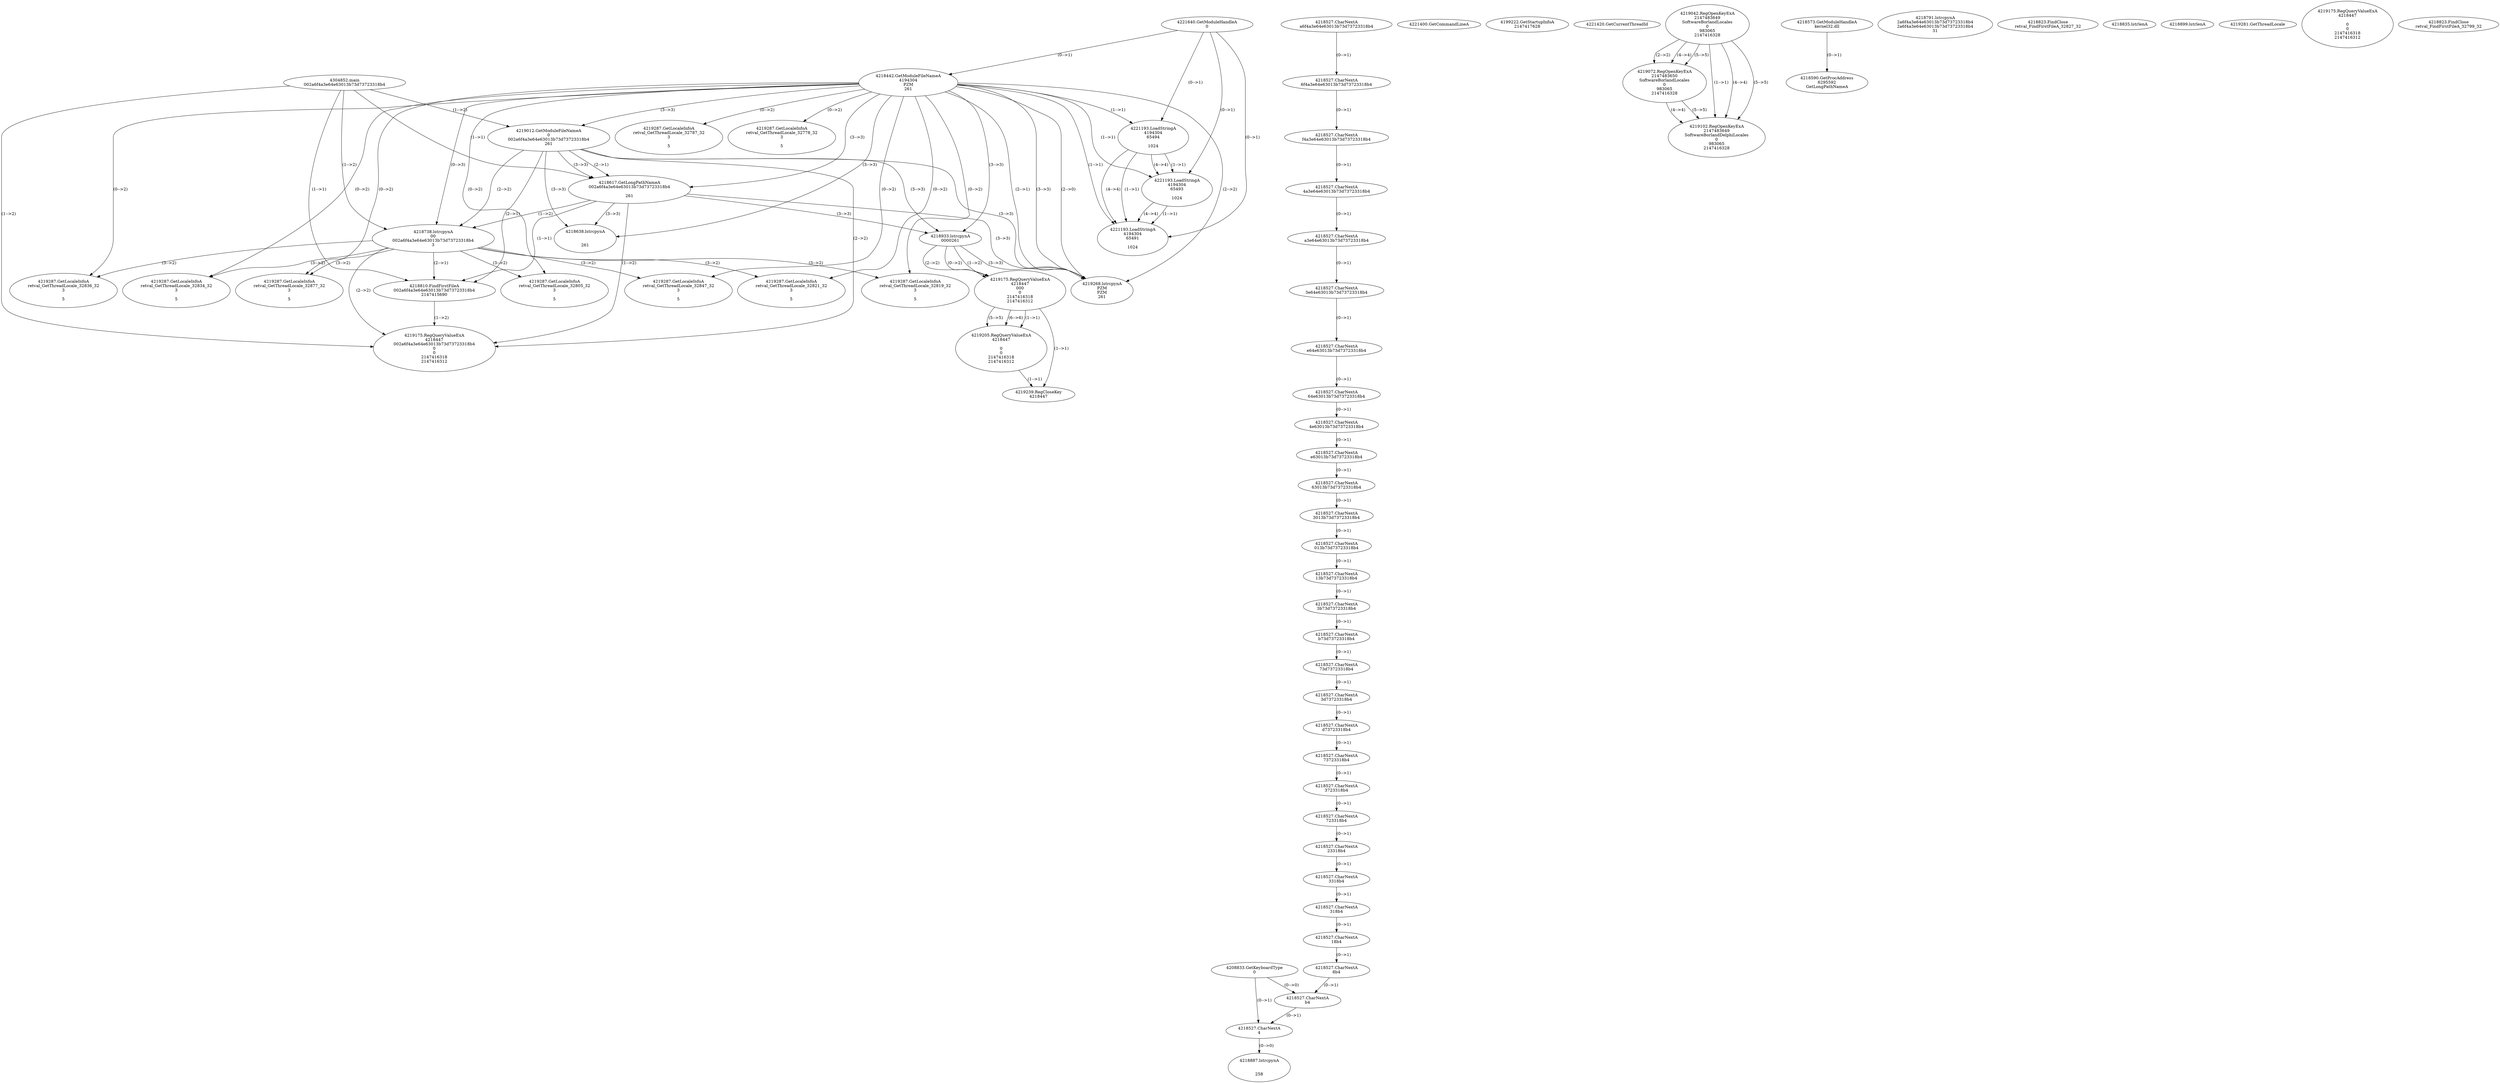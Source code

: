 // Global SCDG with merge call
digraph {
	0 [label="4304852.main
002a6f4a3e64e63013b73d73723318b4"]
	1 [label="4221640.GetModuleHandleA
0"]
	2 [label="4208833.GetKeyboardType
0"]
	3 [label="4221400.GetCommandLineA
"]
	4 [label="4199222.GetStartupInfoA
2147417628"]
	5 [label="4221420.GetCurrentThreadId
"]
	6 [label="4218442.GetModuleFileNameA
4194304
PZM
261"]
	1 -> 6 [label="(0-->1)"]
	7 [label="4219012.GetModuleFileNameA
0
002a6f4a3e64e63013b73d73723318b4
261"]
	0 -> 7 [label="(1-->2)"]
	6 -> 7 [label="(3-->3)"]
	8 [label="4219042.RegOpenKeyExA
2147483649
Software\Borland\Locales
0
983065
2147416328"]
	9 [label="4219072.RegOpenKeyExA
2147483650
Software\Borland\Locales
0
983065
2147416328"]
	8 -> 9 [label="(2-->2)"]
	8 -> 9 [label="(4-->4)"]
	8 -> 9 [label="(5-->5)"]
	10 [label="4219102.RegOpenKeyExA
2147483649
Software\Borland\Delphi\Locales
0
983065
2147416328"]
	8 -> 10 [label="(1-->1)"]
	8 -> 10 [label="(4-->4)"]
	9 -> 10 [label="(4-->4)"]
	8 -> 10 [label="(5-->5)"]
	9 -> 10 [label="(5-->5)"]
	11 [label="4218573.GetModuleHandleA
kernel32.dll"]
	12 [label="4218590.GetProcAddress
6295592
GetLongPathNameA"]
	11 -> 12 [label="(0-->1)"]
	13 [label="4218617.GetLongPathNameA
002a6f4a3e64e63013b73d73723318b4

261"]
	0 -> 13 [label="(1-->1)"]
	7 -> 13 [label="(2-->1)"]
	6 -> 13 [label="(3-->3)"]
	7 -> 13 [label="(3-->3)"]
	14 [label="4218738.lstrcpynA
00
002a6f4a3e64e63013b73d73723318b4
3"]
	0 -> 14 [label="(1-->2)"]
	7 -> 14 [label="(2-->2)"]
	13 -> 14 [label="(1-->2)"]
	6 -> 14 [label="(0-->3)"]
	15 [label="4218527.CharNextA
a6f4a3e64e63013b73d73723318b4"]
	16 [label="4218527.CharNextA
6f4a3e64e63013b73d73723318b4"]
	15 -> 16 [label="(0-->1)"]
	17 [label="4218527.CharNextA
f4a3e64e63013b73d73723318b4"]
	16 -> 17 [label="(0-->1)"]
	18 [label="4218527.CharNextA
4a3e64e63013b73d73723318b4"]
	17 -> 18 [label="(0-->1)"]
	19 [label="4218527.CharNextA
a3e64e63013b73d73723318b4"]
	18 -> 19 [label="(0-->1)"]
	20 [label="4218527.CharNextA
3e64e63013b73d73723318b4"]
	19 -> 20 [label="(0-->1)"]
	21 [label="4218527.CharNextA
e64e63013b73d73723318b4"]
	20 -> 21 [label="(0-->1)"]
	22 [label="4218527.CharNextA
64e63013b73d73723318b4"]
	21 -> 22 [label="(0-->1)"]
	23 [label="4218527.CharNextA
4e63013b73d73723318b4"]
	22 -> 23 [label="(0-->1)"]
	24 [label="4218527.CharNextA
e63013b73d73723318b4"]
	23 -> 24 [label="(0-->1)"]
	25 [label="4218527.CharNextA
63013b73d73723318b4"]
	24 -> 25 [label="(0-->1)"]
	26 [label="4218527.CharNextA
3013b73d73723318b4"]
	25 -> 26 [label="(0-->1)"]
	27 [label="4218527.CharNextA
013b73d73723318b4"]
	26 -> 27 [label="(0-->1)"]
	28 [label="4218527.CharNextA
13b73d73723318b4"]
	27 -> 28 [label="(0-->1)"]
	29 [label="4218527.CharNextA
3b73d73723318b4"]
	28 -> 29 [label="(0-->1)"]
	30 [label="4218527.CharNextA
b73d73723318b4"]
	29 -> 30 [label="(0-->1)"]
	31 [label="4218527.CharNextA
73d73723318b4"]
	30 -> 31 [label="(0-->1)"]
	32 [label="4218527.CharNextA
3d73723318b4"]
	31 -> 32 [label="(0-->1)"]
	33 [label="4218527.CharNextA
d73723318b4"]
	32 -> 33 [label="(0-->1)"]
	34 [label="4218527.CharNextA
73723318b4"]
	33 -> 34 [label="(0-->1)"]
	35 [label="4218527.CharNextA
3723318b4"]
	34 -> 35 [label="(0-->1)"]
	36 [label="4218527.CharNextA
723318b4"]
	35 -> 36 [label="(0-->1)"]
	37 [label="4218527.CharNextA
23318b4"]
	36 -> 37 [label="(0-->1)"]
	38 [label="4218527.CharNextA
3318b4"]
	37 -> 38 [label="(0-->1)"]
	39 [label="4218527.CharNextA
318b4"]
	38 -> 39 [label="(0-->1)"]
	40 [label="4218527.CharNextA
18b4"]
	39 -> 40 [label="(0-->1)"]
	41 [label="4218527.CharNextA
8b4"]
	40 -> 41 [label="(0-->1)"]
	42 [label="4218527.CharNextA
b4"]
	41 -> 42 [label="(0-->1)"]
	2 -> 42 [label="(0-->0)"]
	43 [label="4218527.CharNextA
4"]
	2 -> 43 [label="(0-->1)"]
	42 -> 43 [label="(0-->1)"]
	44 [label="4218791.lstrcpynA
2a6f4a3e64e63013b73d73723318b4
2a6f4a3e64e63013b73d73723318b4
31"]
	45 [label="4218810.FindFirstFileA
002a6f4a3e64e63013b73d73723318b4
2147415690"]
	0 -> 45 [label="(1-->1)"]
	7 -> 45 [label="(2-->1)"]
	13 -> 45 [label="(1-->1)"]
	14 -> 45 [label="(2-->1)"]
	46 [label="4218823.FindClose
retval_FindFirstFileA_32827_32"]
	47 [label="4218835.lstrlenA
"]
	48 [label="4218887.lstrcpynA


258"]
	43 -> 48 [label="(0-->0)"]
	49 [label="4218899.lstrlenA
"]
	50 [label="4218933.lstrcpynA
00\
00\
261"]
	6 -> 50 [label="(3-->3)"]
	7 -> 50 [label="(3-->3)"]
	13 -> 50 [label="(3-->3)"]
	51 [label="4219175.RegQueryValueExA
4218447
00\
0
0
2147416318
2147416312"]
	50 -> 51 [label="(1-->2)"]
	50 -> 51 [label="(2-->2)"]
	50 -> 51 [label="(0-->2)"]
	52 [label="4219205.RegQueryValueExA
4218447

0
0
2147416318
2147416312"]
	51 -> 52 [label="(1-->1)"]
	51 -> 52 [label="(5-->5)"]
	51 -> 52 [label="(6-->6)"]
	53 [label="4219239.RegCloseKey
4218447"]
	51 -> 53 [label="(1-->1)"]
	52 -> 53 [label="(1-->1)"]
	54 [label="4219268.lstrcpynA
PZM
PZM
261"]
	6 -> 54 [label="(2-->1)"]
	6 -> 54 [label="(2-->2)"]
	6 -> 54 [label="(3-->3)"]
	7 -> 54 [label="(3-->3)"]
	13 -> 54 [label="(3-->3)"]
	50 -> 54 [label="(3-->3)"]
	6 -> 54 [label="(2-->0)"]
	55 [label="4219281.GetThreadLocale
"]
	56 [label="4219287.GetLocaleInfoA
retval_GetThreadLocale_32877_32
3

5"]
	6 -> 56 [label="(0-->2)"]
	14 -> 56 [label="(3-->2)"]
	57 [label="4221193.LoadStringA
4194304
65494

1024"]
	1 -> 57 [label="(0-->1)"]
	6 -> 57 [label="(1-->1)"]
	58 [label="4218638.lstrcpynA


261"]
	6 -> 58 [label="(3-->3)"]
	7 -> 58 [label="(3-->3)"]
	13 -> 58 [label="(3-->3)"]
	59 [label="4219175.RegQueryValueExA
4218447

0
0
2147416318
2147416312"]
	60 [label="4219287.GetLocaleInfoA
retval_GetThreadLocale_32787_32
3

5"]
	6 -> 60 [label="(0-->2)"]
	61 [label="4219287.GetLocaleInfoA
retval_GetThreadLocale_32778_32
3

5"]
	6 -> 61 [label="(0-->2)"]
	62 [label="4218823.FindClose
retval_FindFirstFileA_32799_32"]
	63 [label="4219287.GetLocaleInfoA
retval_GetThreadLocale_32821_32
3

5"]
	6 -> 63 [label="(0-->2)"]
	14 -> 63 [label="(3-->2)"]
	64 [label="4221193.LoadStringA
4194304
65493

1024"]
	1 -> 64 [label="(0-->1)"]
	6 -> 64 [label="(1-->1)"]
	57 -> 64 [label="(1-->1)"]
	57 -> 64 [label="(4-->4)"]
	65 [label="4219175.RegQueryValueExA
4218447
002a6f4a3e64e63013b73d73723318b4
0
0
2147416318
2147416312"]
	0 -> 65 [label="(1-->2)"]
	7 -> 65 [label="(2-->2)"]
	13 -> 65 [label="(1-->2)"]
	14 -> 65 [label="(2-->2)"]
	45 -> 65 [label="(1-->2)"]
	66 [label="4219287.GetLocaleInfoA
retval_GetThreadLocale_32834_32
3

5"]
	6 -> 66 [label="(0-->2)"]
	14 -> 66 [label="(3-->2)"]
	67 [label="4221193.LoadStringA
4194304
65491

1024"]
	1 -> 67 [label="(0-->1)"]
	6 -> 67 [label="(1-->1)"]
	57 -> 67 [label="(1-->1)"]
	64 -> 67 [label="(1-->1)"]
	57 -> 67 [label="(4-->4)"]
	64 -> 67 [label="(4-->4)"]
	68 [label="4219287.GetLocaleInfoA
retval_GetThreadLocale_32805_32
3

5"]
	6 -> 68 [label="(0-->2)"]
	14 -> 68 [label="(3-->2)"]
	69 [label="4219287.GetLocaleInfoA
retval_GetThreadLocale_32847_32
3

5"]
	6 -> 69 [label="(0-->2)"]
	14 -> 69 [label="(3-->2)"]
	70 [label="4219287.GetLocaleInfoA
retval_GetThreadLocale_32819_32
3

5"]
	6 -> 70 [label="(0-->2)"]
	14 -> 70 [label="(3-->2)"]
	71 [label="4219287.GetLocaleInfoA
retval_GetThreadLocale_32836_32
3

5"]
	6 -> 71 [label="(0-->2)"]
	14 -> 71 [label="(3-->2)"]
}
